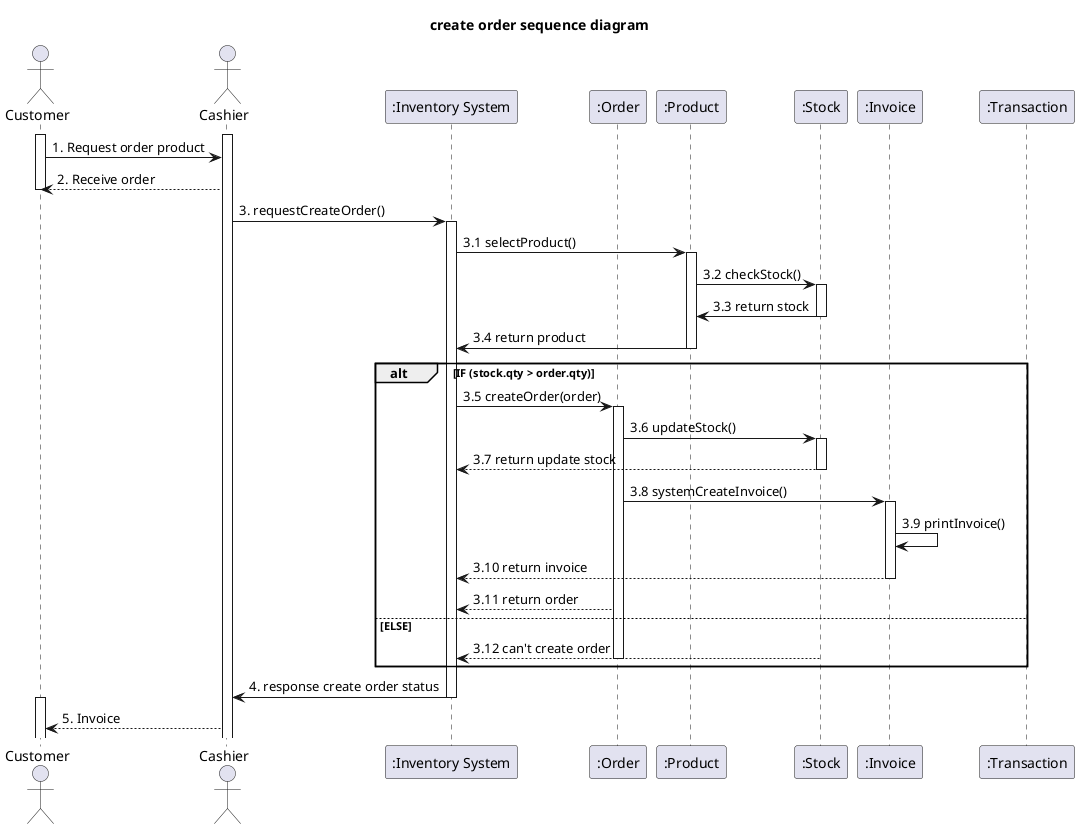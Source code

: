 @startuml
'example
title create order sequence diagram

actor Customer as actorCustomer


actor Cashier as actorCashier
participant ":Inventory System" as InventorySystem
participant ":Order" as classOrder
participant ":Product" as classProduct
participant ":Stock" as classStock
participant ":Invoice" as classInvoice
participant ":Transaction" as classTransaction

activate actorCashier
activate actorCustomer

actorCustomer -> actorCashier : 1. Request order product

actorCashier --> actorCustomer : 2. Receive order
deactivate actorCustomer

actorCashier -> InventorySystem: 3. requestCreateOrder()
activate InventorySystem

InventorySystem -> classProduct: 3.1 selectProduct()
activate classProduct

classProduct -> classStock: 3.2 checkStock()
activate classStock

classStock -> classProduct: 3.3 return stock
deactivate classStock

classProduct -> InventorySystem: 3.4 return product
deactivate classProduct



alt IF (stock.qty > order.qty)

'InventorySystem -> classTransaction : getTransaction
'activate classTransaction
'classTransaction --> InventorySystem : return transaction
'deactivate classTransaction
'
'alt IF pending transaction not exist
'InventorySystem -> classTransaction : createTransaction()
'  activate classTransaction
'classTransaction --> InventorySystem : return transaction
' deactivate classTransaction
'end


InventorySystem -> classOrder: 3.5 createOrder(order)
activate classOrder



classOrder -> classStock: 3.6 updateStock()
activate classStock

classStock --> InventorySystem : 3.7 return update stock
deactivate classStock


classOrder -> classInvoice : 3.8 systemCreateInvoice()
activate classInvoice
classInvoice -> classInvoice : 3.9 printInvoice()
classInvoice --> InventorySystem: 3.10 return invoice




deactivate classInvoice
classOrder --> InventorySystem: 3.11 return order

else ELSE
classStock --> InventorySystem : 3.12 can't create order
'deactivate InventorySystem
deactivate classOrder

end


InventorySystem -> actorCashier: 4. response create order status

deactivate InventorySystem
activate actorCustomer
actorCashier --> actorCustomer : 5. Invoice

@enduml